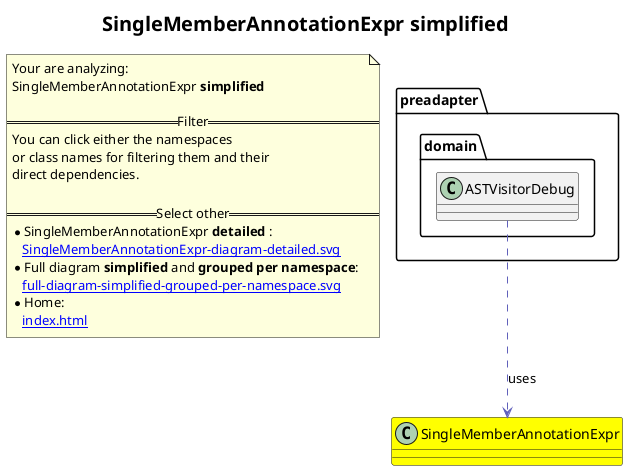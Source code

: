 @startuml
title <size:20>SingleMemberAnnotationExpr **simplified** </size>
note "Your are analyzing:\nSingleMemberAnnotationExpr **simplified** \n\n==Filter==\nYou can click either the namespaces \nor class names for filtering them and their\ndirect dependencies.\n\n==Select other==\n* SingleMemberAnnotationExpr **detailed** :\n   [[SingleMemberAnnotationExpr-diagram-detailed.svg]]\n* Full diagram **simplified** and **grouped per namespace**:\n   [[full-diagram-simplified-grouped-per-namespace.svg]]\n* Home:\n   [[index.html]]" as FloatingNote
class SingleMemberAnnotationExpr [[SingleMemberAnnotationExpr-diagram-simplified.svg]] #yellow {
}
  class preadapter.domain.ASTVisitorDebug [[preadapter.domain.ASTVisitorDebug-diagram-simplified.svg]]  {
  }
 ' *************************************** 
 ' *************************************** 
 ' *************************************** 
' Class relations extracted from namespace:
' 
' Class relations extracted from namespace:
' preadapter.domain
preadapter.domain.ASTVisitorDebug .[#6060BB].> SingleMemberAnnotationExpr  : uses 
@enduml